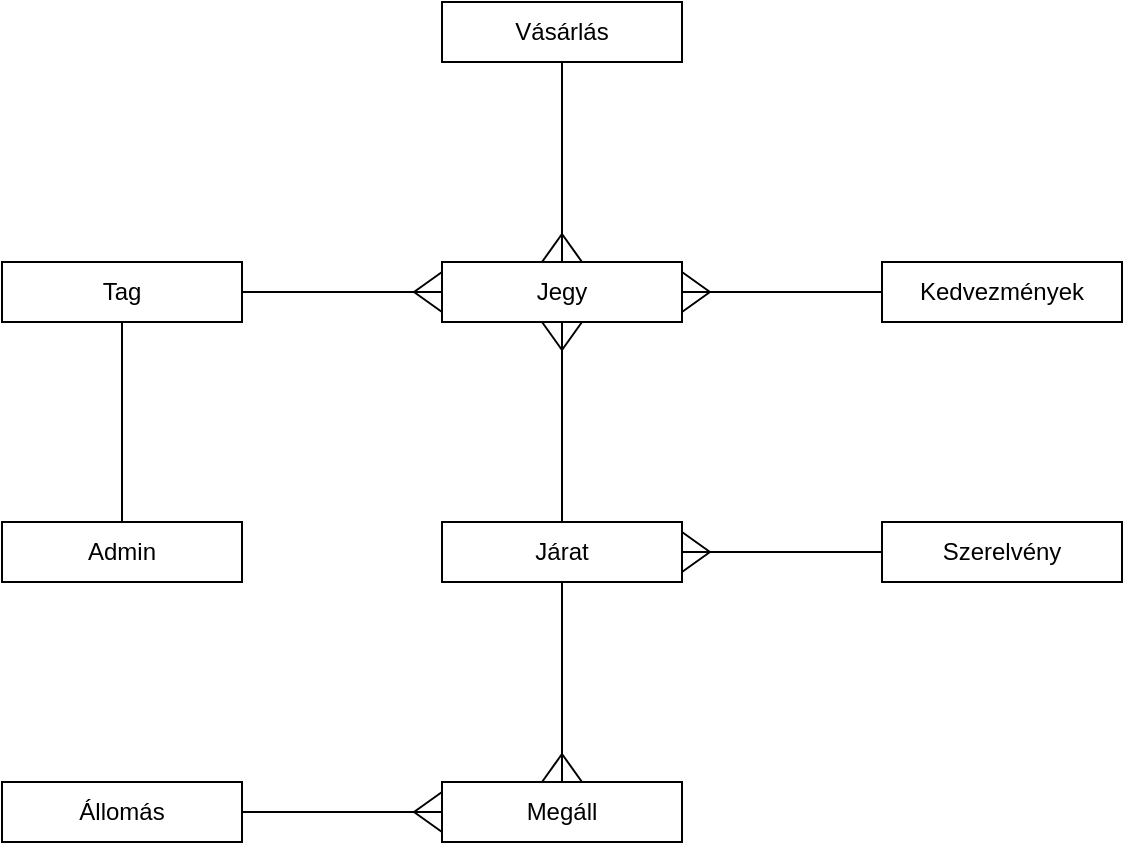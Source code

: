 <mxfile version="27.0.5">
  <diagram name="1 oldal" id="Ghkd28NUBnx_2Z-D6c8a">
    <mxGraphModel dx="983" dy="522" grid="1" gridSize="10" guides="1" tooltips="1" connect="1" arrows="1" fold="1" page="1" pageScale="1" pageWidth="827" pageHeight="1169" math="0" shadow="0">
      <root>
        <mxCell id="0" />
        <mxCell id="1" parent="0" />
        <mxCell id="jS4FJ0WYf3dUqRhWNFP8-2" value="Jegy" style="rounded=0;whiteSpace=wrap;html=1;" parent="1" vertex="1">
          <mxGeometry x="480" y="180" width="120" height="30" as="geometry" />
        </mxCell>
        <mxCell id="jS4FJ0WYf3dUqRhWNFP8-3" value="Járat" style="rounded=0;whiteSpace=wrap;html=1;" parent="1" vertex="1">
          <mxGeometry x="480" y="310" width="120" height="30" as="geometry" />
        </mxCell>
        <mxCell id="jS4FJ0WYf3dUqRhWNFP8-5" value="Tag" style="rounded=0;whiteSpace=wrap;html=1;" parent="1" vertex="1">
          <mxGeometry x="260" y="180" width="120" height="30" as="geometry" />
        </mxCell>
        <mxCell id="jS4FJ0WYf3dUqRhWNFP8-6" value="Állomás" style="rounded=0;whiteSpace=wrap;html=1;" parent="1" vertex="1">
          <mxGeometry x="260" y="440" width="120" height="30" as="geometry" />
        </mxCell>
        <mxCell id="jS4FJ0WYf3dUqRhWNFP8-30" value="Megáll" style="rounded=0;whiteSpace=wrap;html=1;" parent="1" vertex="1">
          <mxGeometry x="480" y="440" width="120" height="30" as="geometry" />
        </mxCell>
        <mxCell id="jS4FJ0WYf3dUqRhWNFP8-31" value="" style="group;rotation=-180;" parent="1" vertex="1" connectable="0">
          <mxGeometry x="380" y="445" width="100" height="20" as="geometry" />
        </mxCell>
        <mxCell id="jS4FJ0WYf3dUqRhWNFP8-32" value="" style="endArrow=none;html=1;rounded=0;" parent="jS4FJ0WYf3dUqRhWNFP8-31" edge="1">
          <mxGeometry width="50" height="50" relative="1" as="geometry">
            <mxPoint x="100" y="10" as="sourcePoint" />
            <mxPoint y="10" as="targetPoint" />
          </mxGeometry>
        </mxCell>
        <mxCell id="jS4FJ0WYf3dUqRhWNFP8-33" value="" style="endArrow=none;html=1;rounded=0;" parent="jS4FJ0WYf3dUqRhWNFP8-31" edge="1">
          <mxGeometry width="50" height="50" relative="1" as="geometry">
            <mxPoint x="100" as="sourcePoint" />
            <mxPoint x="86" y="10" as="targetPoint" />
          </mxGeometry>
        </mxCell>
        <mxCell id="jS4FJ0WYf3dUqRhWNFP8-34" value="" style="endArrow=none;html=1;rounded=0;" parent="jS4FJ0WYf3dUqRhWNFP8-31" edge="1">
          <mxGeometry width="50" height="50" relative="1" as="geometry">
            <mxPoint x="100" y="20" as="sourcePoint" />
            <mxPoint x="86" y="10" as="targetPoint" />
          </mxGeometry>
        </mxCell>
        <mxCell id="jS4FJ0WYf3dUqRhWNFP8-36" value="" style="group;rotation=-90;" parent="1" vertex="1" connectable="0">
          <mxGeometry x="490" y="380" width="100" height="20" as="geometry" />
        </mxCell>
        <mxCell id="jS4FJ0WYf3dUqRhWNFP8-37" value="" style="endArrow=none;html=1;rounded=0;" parent="jS4FJ0WYf3dUqRhWNFP8-36" edge="1">
          <mxGeometry width="50" height="50" relative="1" as="geometry">
            <mxPoint x="50" y="60" as="sourcePoint" />
            <mxPoint x="50" y="-40" as="targetPoint" />
          </mxGeometry>
        </mxCell>
        <mxCell id="jS4FJ0WYf3dUqRhWNFP8-38" value="" style="endArrow=none;html=1;rounded=0;" parent="jS4FJ0WYf3dUqRhWNFP8-36" edge="1">
          <mxGeometry width="50" height="50" relative="1" as="geometry">
            <mxPoint x="60" y="60" as="sourcePoint" />
            <mxPoint x="50" y="46" as="targetPoint" />
          </mxGeometry>
        </mxCell>
        <mxCell id="jS4FJ0WYf3dUqRhWNFP8-39" value="" style="endArrow=none;html=1;rounded=0;" parent="jS4FJ0WYf3dUqRhWNFP8-36" edge="1">
          <mxGeometry width="50" height="50" relative="1" as="geometry">
            <mxPoint x="40" y="60" as="sourcePoint" />
            <mxPoint x="50" y="46" as="targetPoint" />
          </mxGeometry>
        </mxCell>
        <mxCell id="jS4FJ0WYf3dUqRhWNFP8-63" value="" style="group;rotation=90;" parent="1" vertex="1" connectable="0">
          <mxGeometry x="490" y="250" width="100" height="20" as="geometry" />
        </mxCell>
        <mxCell id="jS4FJ0WYf3dUqRhWNFP8-64" value="" style="endArrow=none;html=1;rounded=0;" parent="jS4FJ0WYf3dUqRhWNFP8-63" edge="1">
          <mxGeometry width="50" height="50" relative="1" as="geometry">
            <mxPoint x="50" y="-40" as="sourcePoint" />
            <mxPoint x="50" y="60" as="targetPoint" />
          </mxGeometry>
        </mxCell>
        <mxCell id="jS4FJ0WYf3dUqRhWNFP8-65" value="" style="endArrow=none;html=1;rounded=0;" parent="jS4FJ0WYf3dUqRhWNFP8-63" edge="1">
          <mxGeometry width="50" height="50" relative="1" as="geometry">
            <mxPoint x="40" y="-40" as="sourcePoint" />
            <mxPoint x="50" y="-26" as="targetPoint" />
          </mxGeometry>
        </mxCell>
        <mxCell id="jS4FJ0WYf3dUqRhWNFP8-66" value="" style="endArrow=none;html=1;rounded=0;" parent="jS4FJ0WYf3dUqRhWNFP8-63" edge="1">
          <mxGeometry width="50" height="50" relative="1" as="geometry">
            <mxPoint x="60" y="-40" as="sourcePoint" />
            <mxPoint x="50" y="-26" as="targetPoint" />
          </mxGeometry>
        </mxCell>
        <mxCell id="jS4FJ0WYf3dUqRhWNFP8-73" value="" style="group;rotation=-180;" parent="1" vertex="1" connectable="0">
          <mxGeometry x="380" y="185" width="100" height="20" as="geometry" />
        </mxCell>
        <mxCell id="jS4FJ0WYf3dUqRhWNFP8-74" value="" style="endArrow=none;html=1;rounded=0;" parent="jS4FJ0WYf3dUqRhWNFP8-73" edge="1">
          <mxGeometry width="50" height="50" relative="1" as="geometry">
            <mxPoint x="100" y="10" as="sourcePoint" />
            <mxPoint y="10" as="targetPoint" />
          </mxGeometry>
        </mxCell>
        <mxCell id="jS4FJ0WYf3dUqRhWNFP8-75" value="" style="endArrow=none;html=1;rounded=0;" parent="jS4FJ0WYf3dUqRhWNFP8-73" edge="1">
          <mxGeometry width="50" height="50" relative="1" as="geometry">
            <mxPoint x="100" as="sourcePoint" />
            <mxPoint x="86" y="10" as="targetPoint" />
          </mxGeometry>
        </mxCell>
        <mxCell id="jS4FJ0WYf3dUqRhWNFP8-76" value="" style="endArrow=none;html=1;rounded=0;" parent="jS4FJ0WYf3dUqRhWNFP8-73" edge="1">
          <mxGeometry width="50" height="50" relative="1" as="geometry">
            <mxPoint x="100" y="20" as="sourcePoint" />
            <mxPoint x="86" y="10" as="targetPoint" />
          </mxGeometry>
        </mxCell>
        <mxCell id="SHl5yc631p2XTNAET30Z-1" value="Kedvezmények" style="rounded=0;whiteSpace=wrap;html=1;" parent="1" vertex="1">
          <mxGeometry x="700" y="180" width="120" height="30" as="geometry" />
        </mxCell>
        <mxCell id="SHl5yc631p2XTNAET30Z-2" value="Szerelvény" style="rounded=0;whiteSpace=wrap;html=1;" parent="1" vertex="1">
          <mxGeometry x="700" y="310" width="120" height="30" as="geometry" />
        </mxCell>
        <mxCell id="SHl5yc631p2XTNAET30Z-3" value="" style="group;rotation=0;" parent="1" vertex="1" connectable="0">
          <mxGeometry x="600" y="315" width="100" height="20" as="geometry" />
        </mxCell>
        <mxCell id="SHl5yc631p2XTNAET30Z-4" value="" style="endArrow=none;html=1;rounded=0;" parent="SHl5yc631p2XTNAET30Z-3" edge="1">
          <mxGeometry width="50" height="50" relative="1" as="geometry">
            <mxPoint y="10" as="sourcePoint" />
            <mxPoint x="100" y="10" as="targetPoint" />
          </mxGeometry>
        </mxCell>
        <mxCell id="SHl5yc631p2XTNAET30Z-5" value="" style="endArrow=none;html=1;rounded=0;" parent="SHl5yc631p2XTNAET30Z-3" edge="1">
          <mxGeometry width="50" height="50" relative="1" as="geometry">
            <mxPoint y="20" as="sourcePoint" />
            <mxPoint x="14" y="10" as="targetPoint" />
          </mxGeometry>
        </mxCell>
        <mxCell id="SHl5yc631p2XTNAET30Z-6" value="" style="endArrow=none;html=1;rounded=0;" parent="SHl5yc631p2XTNAET30Z-3" edge="1">
          <mxGeometry width="50" height="50" relative="1" as="geometry">
            <mxPoint as="sourcePoint" />
            <mxPoint x="14" y="10" as="targetPoint" />
          </mxGeometry>
        </mxCell>
        <mxCell id="nzEVWqWdS4FDqgXbygv9-3" style="edgeStyle=orthogonalEdgeStyle;rounded=0;orthogonalLoop=1;jettySize=auto;html=1;exitX=0.5;exitY=0;exitDx=0;exitDy=0;entryX=0.5;entryY=1;entryDx=0;entryDy=0;endArrow=none;startFill=0;" parent="1" source="SHl5yc631p2XTNAET30Z-12" target="jS4FJ0WYf3dUqRhWNFP8-5" edge="1">
          <mxGeometry relative="1" as="geometry" />
        </mxCell>
        <mxCell id="SHl5yc631p2XTNAET30Z-12" value="Admin" style="rounded=0;whiteSpace=wrap;html=1;" parent="1" vertex="1">
          <mxGeometry x="260" y="310" width="120" height="30" as="geometry" />
        </mxCell>
        <mxCell id="SHl5yc631p2XTNAET30Z-18" value="" style="group;rotation=0;" parent="1" vertex="1" connectable="0">
          <mxGeometry x="600" y="185" width="100" height="20" as="geometry" />
        </mxCell>
        <mxCell id="SHl5yc631p2XTNAET30Z-19" value="" style="endArrow=none;html=1;rounded=0;" parent="SHl5yc631p2XTNAET30Z-18" edge="1">
          <mxGeometry width="50" height="50" relative="1" as="geometry">
            <mxPoint y="10" as="sourcePoint" />
            <mxPoint x="100" y="10" as="targetPoint" />
          </mxGeometry>
        </mxCell>
        <mxCell id="SHl5yc631p2XTNAET30Z-20" value="" style="endArrow=none;html=1;rounded=0;" parent="SHl5yc631p2XTNAET30Z-18" edge="1">
          <mxGeometry width="50" height="50" relative="1" as="geometry">
            <mxPoint y="20" as="sourcePoint" />
            <mxPoint x="14" y="10" as="targetPoint" />
          </mxGeometry>
        </mxCell>
        <mxCell id="SHl5yc631p2XTNAET30Z-21" value="" style="endArrow=none;html=1;rounded=0;" parent="SHl5yc631p2XTNAET30Z-18" edge="1">
          <mxGeometry width="50" height="50" relative="1" as="geometry">
            <mxPoint as="sourcePoint" />
            <mxPoint x="14" y="10" as="targetPoint" />
          </mxGeometry>
        </mxCell>
        <mxCell id="ccovnPDSEgLL3NCxAdl6-2" value="" style="edgeStyle=orthogonalEdgeStyle;rounded=0;orthogonalLoop=1;jettySize=auto;html=1;startArrow=none;startFill=0;endArrow=none;" edge="1" parent="1" source="ccovnPDSEgLL3NCxAdl6-1" target="jS4FJ0WYf3dUqRhWNFP8-2">
          <mxGeometry relative="1" as="geometry" />
        </mxCell>
        <mxCell id="ccovnPDSEgLL3NCxAdl6-1" value="Vásárlás" style="rounded=0;whiteSpace=wrap;html=1;" vertex="1" parent="1">
          <mxGeometry x="480" y="50" width="120" height="30" as="geometry" />
        </mxCell>
        <mxCell id="ccovnPDSEgLL3NCxAdl6-5" value="" style="group;rotation=-90;" vertex="1" connectable="0" parent="1">
          <mxGeometry x="490" y="120" width="100" height="20" as="geometry" />
        </mxCell>
        <mxCell id="ccovnPDSEgLL3NCxAdl6-6" value="" style="endArrow=none;html=1;rounded=0;" edge="1" parent="ccovnPDSEgLL3NCxAdl6-5">
          <mxGeometry width="50" height="50" relative="1" as="geometry">
            <mxPoint x="50" y="60" as="sourcePoint" />
            <mxPoint x="50" y="-40" as="targetPoint" />
          </mxGeometry>
        </mxCell>
        <mxCell id="ccovnPDSEgLL3NCxAdl6-7" value="" style="endArrow=none;html=1;rounded=0;" edge="1" parent="ccovnPDSEgLL3NCxAdl6-5">
          <mxGeometry width="50" height="50" relative="1" as="geometry">
            <mxPoint x="60" y="60" as="sourcePoint" />
            <mxPoint x="50" y="46" as="targetPoint" />
          </mxGeometry>
        </mxCell>
        <mxCell id="ccovnPDSEgLL3NCxAdl6-8" value="" style="endArrow=none;html=1;rounded=0;" edge="1" parent="ccovnPDSEgLL3NCxAdl6-5">
          <mxGeometry width="50" height="50" relative="1" as="geometry">
            <mxPoint x="40" y="60" as="sourcePoint" />
            <mxPoint x="50" y="46" as="targetPoint" />
          </mxGeometry>
        </mxCell>
      </root>
    </mxGraphModel>
  </diagram>
</mxfile>
